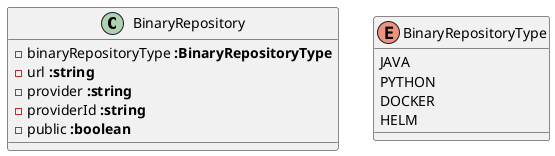 @startuml

class  BinaryRepository {
     - binaryRepositoryType <b>:BinaryRepositoryType</b>
     - url <b>:string</b>
     - provider <b>:string</b>
     - providerId <b>:string</b>
     - public <b>:boolean</b>
}

enum  BinaryRepositoryType {
     JAVA
     PYTHON
     DOCKER
     HELM
}

@enduml